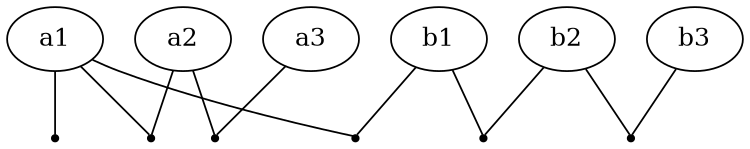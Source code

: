 graph {
  size="5,5";

  var6989586621679009793[label="a1", pos="0,0!"];
  var6989586621679009794[label="a2", pos="0,2!"];
  var6989586621679009795[label="a3", pos="0,0!"];
  var7061644215716937729[label="b1", pos="0,0!"];
  var7061644215716937730[label="b2", pos="0,2!"];
  var7061644215716937731[label="b3", pos="0,0!"];

  factor0[label="", shape=point];
  var6989586621679009793--factor0;
  factor1[label="", shape=point];
  var6989586621679009793--factor1;
  var6989586621679009794--factor1;
  factor2[label="", shape=point];
  var6989586621679009794--factor2;
  var6989586621679009795--factor2;
  factor3[label="", shape=point];
  var7061644215716937729--factor3;
  var7061644215716937730--factor3;
  factor4[label="", shape=point];
  var7061644215716937730--factor4;
  var7061644215716937731--factor4;
  factor5[label="", shape=point];
  var6989586621679009793--factor5;
  var7061644215716937729--factor5;
}
